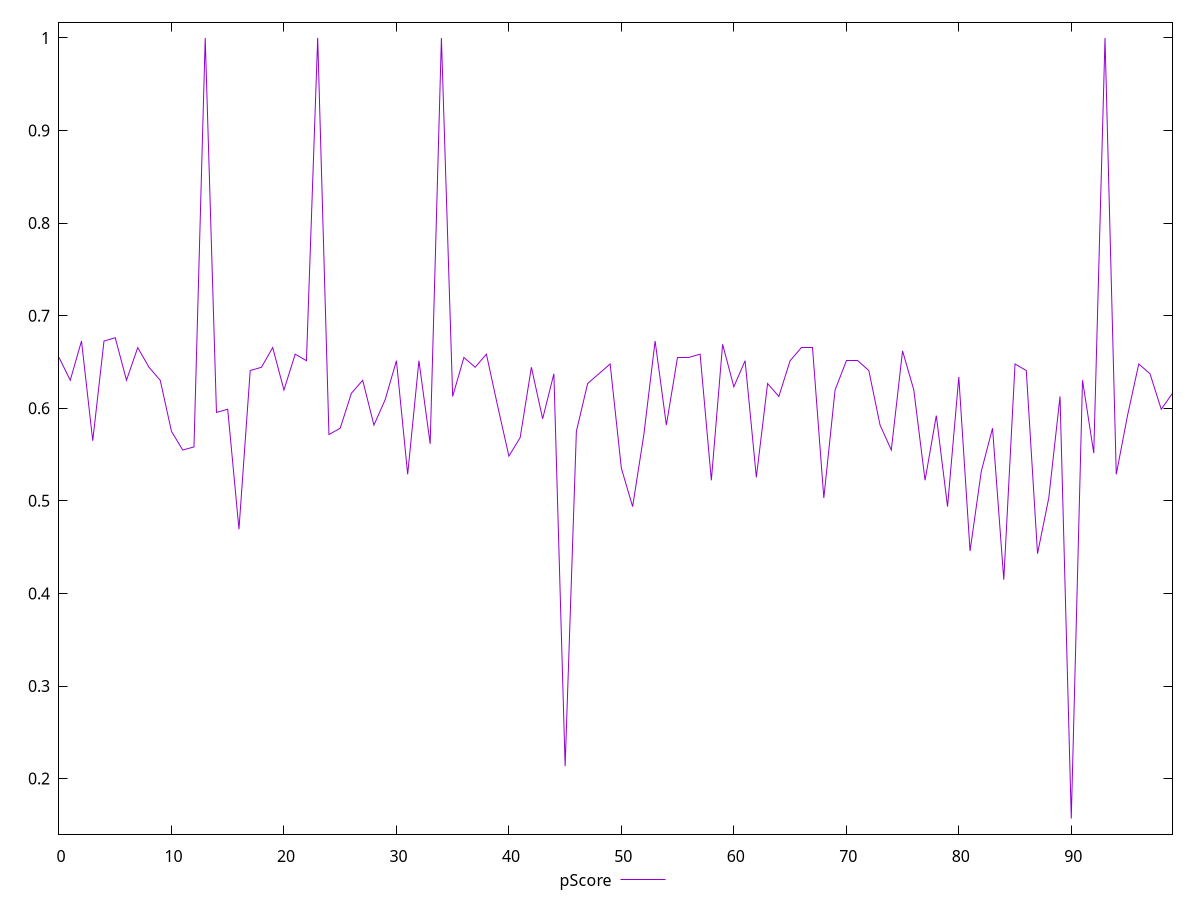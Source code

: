 reset

$pScore <<EOF
0 0.6548703506827236
1 0.6302002836699874
2 0.6726113921804422
3 0.5649020143450563
4 0.6726113921804429
5 0.6761675307336696
6 0.6302002836699874
7 0.6655060738943228
8 0.644268798438965
9 0.6302002836699874
10 0.5750084637653881
11 0.5548847541575055
12 0.5582136495838268
13 0.9998887110535106
14 0.59546933809556
15 0.5989093342354521
16 0.4693658233953647
17 0.6407439339997596
18 0.6442687984389641
19 0.6655060738943228
20 0.619708736892395
21 0.6584122022344121
22 0.6513322996453059
23 0.9999785115123707
24 0.5716300262653375
25 0.5783962805340623
26 0.6162243471391701
27 0.6302002836699881
28 0.5817932894444481
29 0.6092762454579469
30 0.6513322996453059
31 0.5286407486512295
32 0.6513322996453068
33 0.5615527911012103
34 0.9998887110535106
35 0.612746769454739
36 0.6548703506827236
37 0.6442687984389659
38 0.6584122022344121
39 0.6023572991094587
40 0.548258337121152
41 0.5682611505036936
42 0.644268798438965
43 0.5886141115885419
44 0.6372240415920895
45 0.21341660881275337
46 0.5750084637653897
47 0.6266969599358072
48 0.6372240415920895
49 0.6477983503496889
50 0.5351352070767467
51 0.4937703953190035
52 0.5716300262653365
53 0.6726113921804422
54 0.5817932894444466
55 0.6548703506827236
56 0.6548703506827236
57 0.6584122022344121
58 0.5221924227618144
59 0.6690574634017104
60 0.6231996918651281
61 0.6513322996453059
62 0.5254107572246296
63 0.6266969599358057
64 0.6127467694547377
65 0.6513322996453059
66 0.6655060738943237
67 0.6655060738943237
68 0.503133613239148
69 0.6197087368923944
70 0.6513322996453068
71 0.6513322996453068
72 0.6407439339997596
73 0.5817932894444466
74 0.5548847541575046
75 0.6619575474623955
76 0.619708736892395
77 0.5221924227618144
78 0.592037526821799
79 0.4937703953190035
80 0.6337094002810172
81 0.4458095268025519
82 0.5318822741887669
83 0.5783962805340623
84 0.41484959569195007
85 0.6477983503496905
86 0.6407439339997603
87 0.44292601842693125
88 0.503133613239148
89 0.6127467694547384
90 0.15687928898957348
91 0.6302002836699874
92 0.5515662647930781
93 0.999835543946386
94 0.528640748651231
95 0.5920375268217997
96 0.6477983503496905
97 0.6372240415920887
98 0.5989093342354516
99 0.6162243471391684
EOF

set key outside below
set xrange [0:99]
set yrange [0.14001730453911754:1.0168404959628266]
set trange [0.14001730453911754:1.0168404959628266]
set terminal svg size 640, 500 enhanced background rgb 'white'
set output "report_00025_2021-02-22T21:38:55.199Z/max-potential-fid/samples/pages+cached+noadtech+nomedia/pScore/values.svg"

plot $pScore title "pScore" with line

reset
